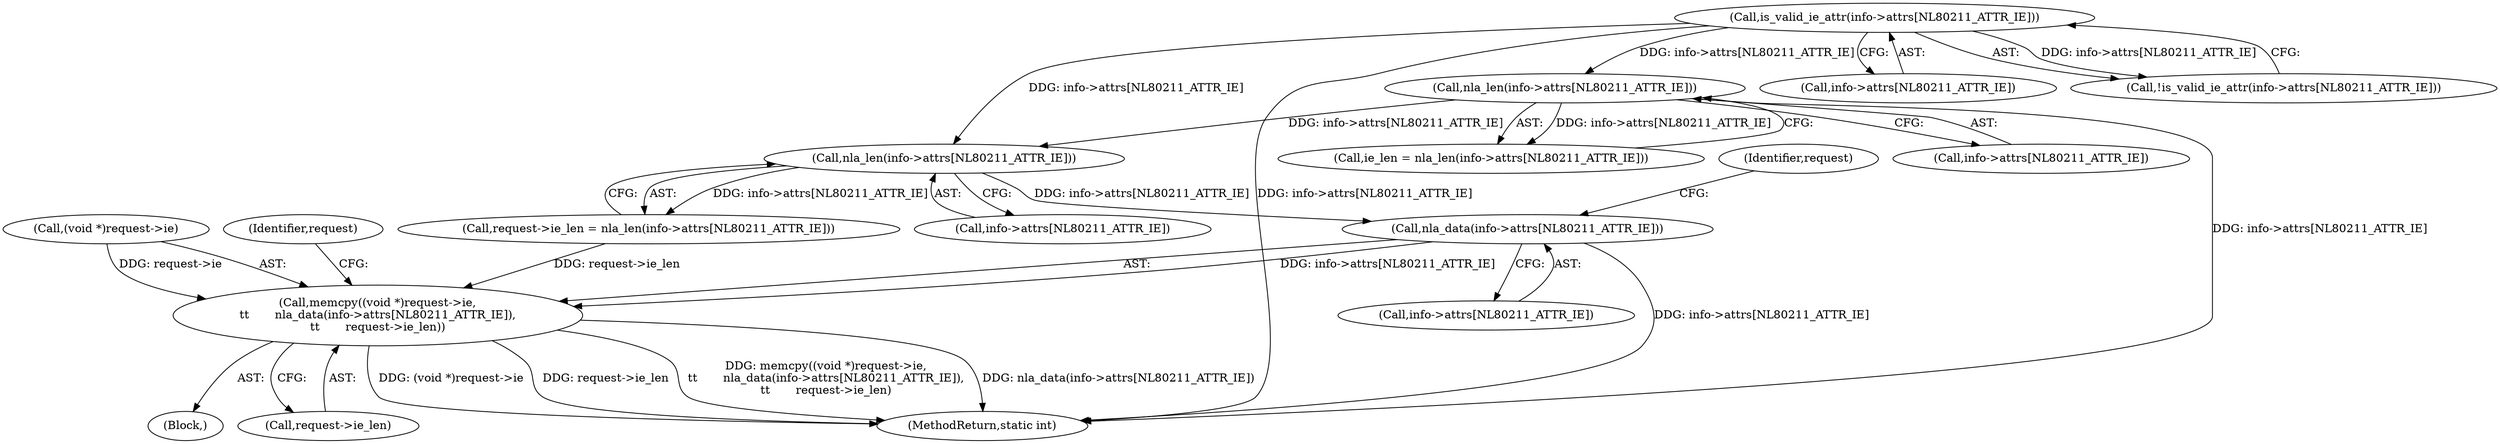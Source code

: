 digraph "0_linux_208c72f4fe44fe09577e7975ba0e7fa0278f3d03_0@pointer" {
"1000541" [label="(Call,nla_data(info->attrs[NL80211_ATTR_IE]))"];
"1000529" [label="(Call,nla_len(info->attrs[NL80211_ATTR_IE]))"];
"1000138" [label="(Call,is_valid_ie_attr(info->attrs[NL80211_ATTR_IE]))"];
"1000245" [label="(Call,nla_len(info->attrs[NL80211_ATTR_IE]))"];
"1000535" [label="(Call,memcpy((void *)request->ie,\n\t\t       nla_data(info->attrs[NL80211_ATTR_IE]),\n\t\t       request->ie_len))"];
"1000245" [label="(Call,nla_len(info->attrs[NL80211_ATTR_IE]))"];
"1000530" [label="(Call,info->attrs[NL80211_ATTR_IE])"];
"1000138" [label="(Call,is_valid_ie_attr(info->attrs[NL80211_ATTR_IE]))"];
"1000536" [label="(Call,(void *)request->ie)"];
"1000552" [label="(Identifier,request)"];
"1000535" [label="(Call,memcpy((void *)request->ie,\n\t\t       nla_data(info->attrs[NL80211_ATTR_IE]),\n\t\t       request->ie_len))"];
"1000525" [label="(Call,request->ie_len = nla_len(info->attrs[NL80211_ATTR_IE]))"];
"1000542" [label="(Call,info->attrs[NL80211_ATTR_IE])"];
"1000598" [label="(MethodReturn,static int)"];
"1000529" [label="(Call,nla_len(info->attrs[NL80211_ATTR_IE]))"];
"1000139" [label="(Call,info->attrs[NL80211_ATTR_IE])"];
"1000243" [label="(Call,ie_len = nla_len(info->attrs[NL80211_ATTR_IE]))"];
"1000524" [label="(Block,)"];
"1000541" [label="(Call,nla_data(info->attrs[NL80211_ATTR_IE]))"];
"1000246" [label="(Call,info->attrs[NL80211_ATTR_IE])"];
"1000547" [label="(Call,request->ie_len)"];
"1000548" [label="(Identifier,request)"];
"1000137" [label="(Call,!is_valid_ie_attr(info->attrs[NL80211_ATTR_IE]))"];
"1000541" -> "1000535"  [label="AST: "];
"1000541" -> "1000542"  [label="CFG: "];
"1000542" -> "1000541"  [label="AST: "];
"1000548" -> "1000541"  [label="CFG: "];
"1000541" -> "1000598"  [label="DDG: info->attrs[NL80211_ATTR_IE]"];
"1000541" -> "1000535"  [label="DDG: info->attrs[NL80211_ATTR_IE]"];
"1000529" -> "1000541"  [label="DDG: info->attrs[NL80211_ATTR_IE]"];
"1000529" -> "1000525"  [label="AST: "];
"1000529" -> "1000530"  [label="CFG: "];
"1000530" -> "1000529"  [label="AST: "];
"1000525" -> "1000529"  [label="CFG: "];
"1000529" -> "1000525"  [label="DDG: info->attrs[NL80211_ATTR_IE]"];
"1000138" -> "1000529"  [label="DDG: info->attrs[NL80211_ATTR_IE]"];
"1000245" -> "1000529"  [label="DDG: info->attrs[NL80211_ATTR_IE]"];
"1000138" -> "1000137"  [label="AST: "];
"1000138" -> "1000139"  [label="CFG: "];
"1000139" -> "1000138"  [label="AST: "];
"1000137" -> "1000138"  [label="CFG: "];
"1000138" -> "1000598"  [label="DDG: info->attrs[NL80211_ATTR_IE]"];
"1000138" -> "1000137"  [label="DDG: info->attrs[NL80211_ATTR_IE]"];
"1000138" -> "1000245"  [label="DDG: info->attrs[NL80211_ATTR_IE]"];
"1000245" -> "1000243"  [label="AST: "];
"1000245" -> "1000246"  [label="CFG: "];
"1000246" -> "1000245"  [label="AST: "];
"1000243" -> "1000245"  [label="CFG: "];
"1000245" -> "1000598"  [label="DDG: info->attrs[NL80211_ATTR_IE]"];
"1000245" -> "1000243"  [label="DDG: info->attrs[NL80211_ATTR_IE]"];
"1000535" -> "1000524"  [label="AST: "];
"1000535" -> "1000547"  [label="CFG: "];
"1000536" -> "1000535"  [label="AST: "];
"1000547" -> "1000535"  [label="AST: "];
"1000552" -> "1000535"  [label="CFG: "];
"1000535" -> "1000598"  [label="DDG: (void *)request->ie"];
"1000535" -> "1000598"  [label="DDG: request->ie_len"];
"1000535" -> "1000598"  [label="DDG: memcpy((void *)request->ie,\n\t\t       nla_data(info->attrs[NL80211_ATTR_IE]),\n\t\t       request->ie_len)"];
"1000535" -> "1000598"  [label="DDG: nla_data(info->attrs[NL80211_ATTR_IE])"];
"1000536" -> "1000535"  [label="DDG: request->ie"];
"1000525" -> "1000535"  [label="DDG: request->ie_len"];
}
